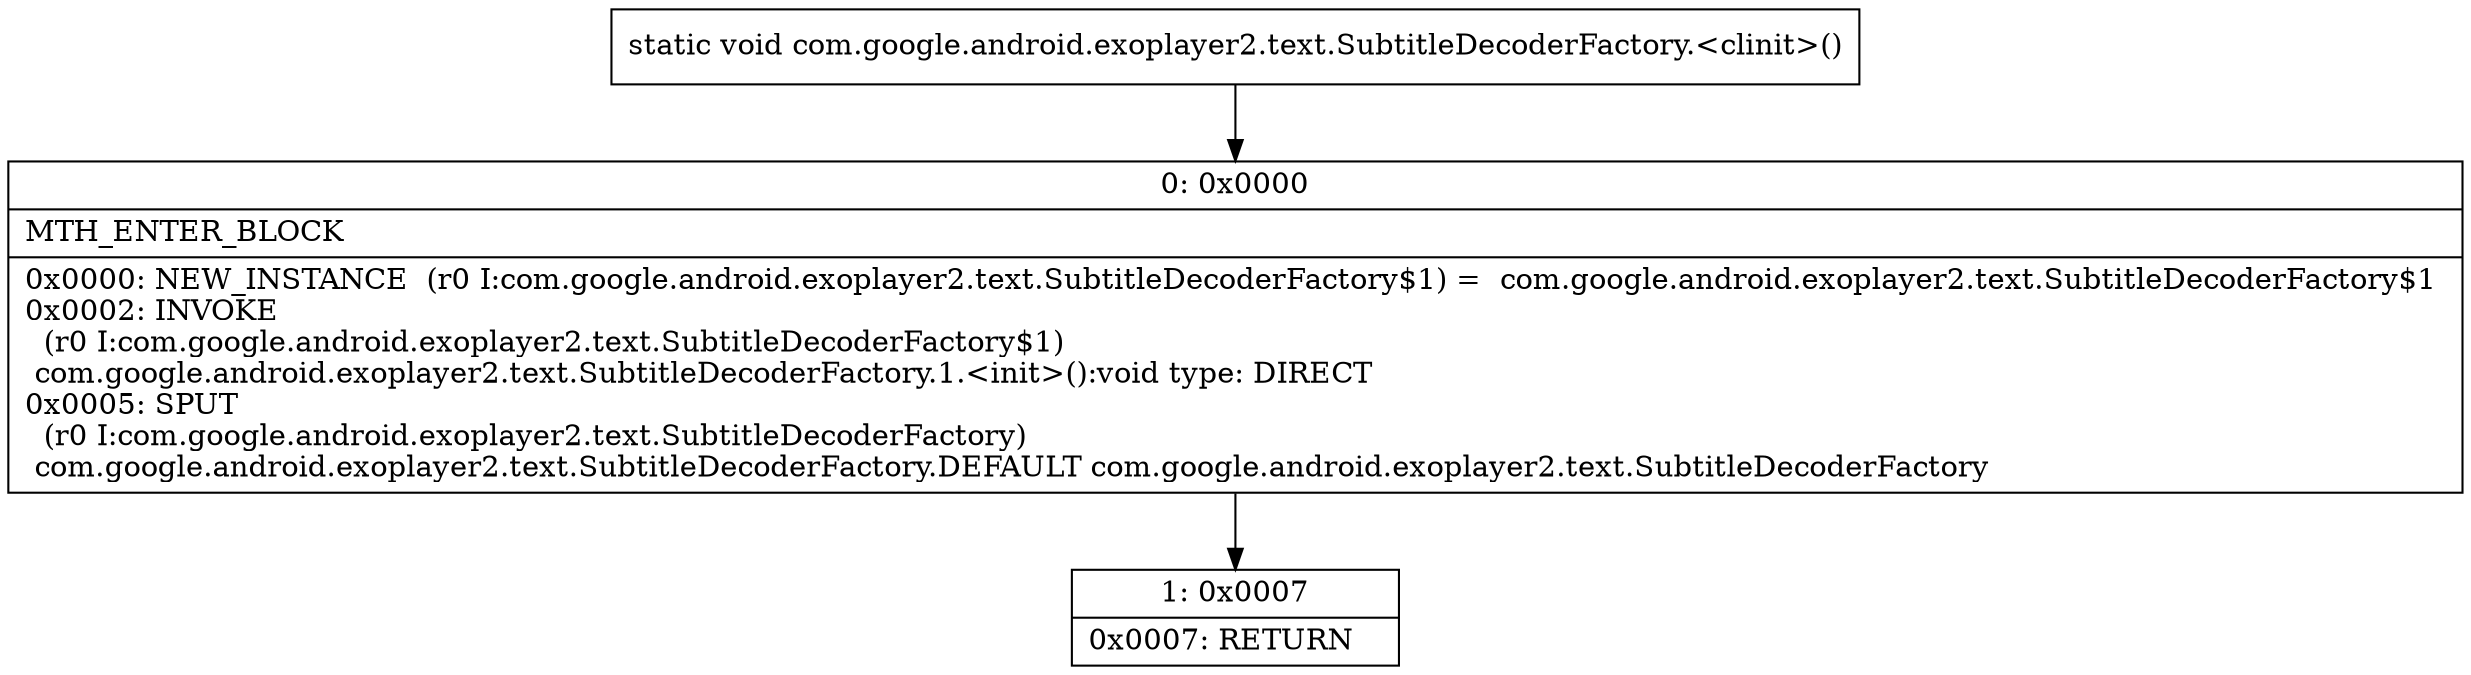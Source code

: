 digraph "CFG forcom.google.android.exoplayer2.text.SubtitleDecoderFactory.\<clinit\>()V" {
Node_0 [shape=record,label="{0\:\ 0x0000|MTH_ENTER_BLOCK\l|0x0000: NEW_INSTANCE  (r0 I:com.google.android.exoplayer2.text.SubtitleDecoderFactory$1) =  com.google.android.exoplayer2.text.SubtitleDecoderFactory$1 \l0x0002: INVOKE  \l  (r0 I:com.google.android.exoplayer2.text.SubtitleDecoderFactory$1)\l com.google.android.exoplayer2.text.SubtitleDecoderFactory.1.\<init\>():void type: DIRECT \l0x0005: SPUT  \l  (r0 I:com.google.android.exoplayer2.text.SubtitleDecoderFactory)\l com.google.android.exoplayer2.text.SubtitleDecoderFactory.DEFAULT com.google.android.exoplayer2.text.SubtitleDecoderFactory \l}"];
Node_1 [shape=record,label="{1\:\ 0x0007|0x0007: RETURN   \l}"];
MethodNode[shape=record,label="{static void com.google.android.exoplayer2.text.SubtitleDecoderFactory.\<clinit\>() }"];
MethodNode -> Node_0;
Node_0 -> Node_1;
}

